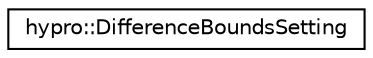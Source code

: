 digraph "Graphical Class Hierarchy"
{
  edge [fontname="Helvetica",fontsize="10",labelfontname="Helvetica",labelfontsize="10"];
  node [fontname="Helvetica",fontsize="10",shape=record];
  rankdir="LR";
  Node1 [label="hypro::DifferenceBoundsSetting",height=0.2,width=0.4,color="black", fillcolor="white", style="filled",URL="$structhypro_1_1DifferenceBoundsSetting.html"];
}
